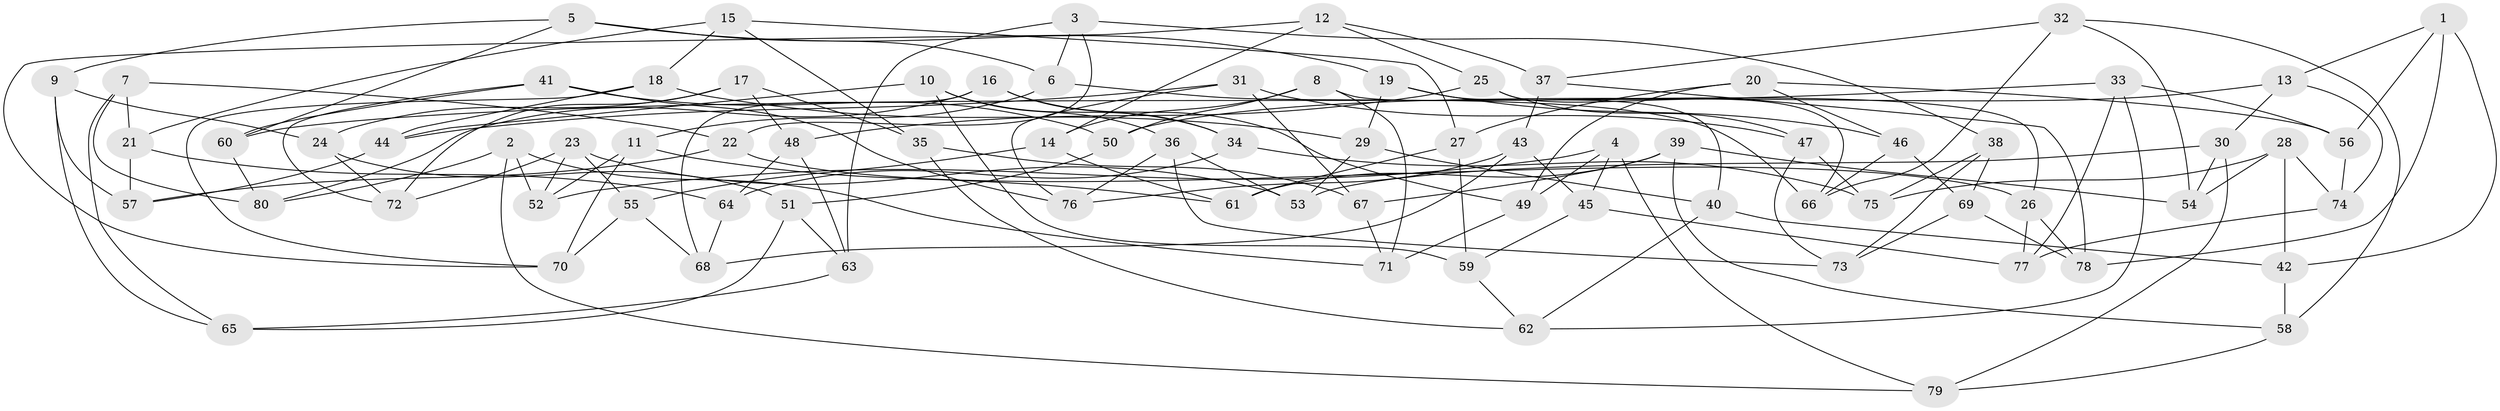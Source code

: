 // Generated by graph-tools (version 1.1) at 2025/03/03/09/25 03:03:09]
// undirected, 80 vertices, 160 edges
graph export_dot {
graph [start="1"]
  node [color=gray90,style=filled];
  1;
  2;
  3;
  4;
  5;
  6;
  7;
  8;
  9;
  10;
  11;
  12;
  13;
  14;
  15;
  16;
  17;
  18;
  19;
  20;
  21;
  22;
  23;
  24;
  25;
  26;
  27;
  28;
  29;
  30;
  31;
  32;
  33;
  34;
  35;
  36;
  37;
  38;
  39;
  40;
  41;
  42;
  43;
  44;
  45;
  46;
  47;
  48;
  49;
  50;
  51;
  52;
  53;
  54;
  55;
  56;
  57;
  58;
  59;
  60;
  61;
  62;
  63;
  64;
  65;
  66;
  67;
  68;
  69;
  70;
  71;
  72;
  73;
  74;
  75;
  76;
  77;
  78;
  79;
  80;
  1 -- 42;
  1 -- 13;
  1 -- 56;
  1 -- 78;
  2 -- 79;
  2 -- 71;
  2 -- 52;
  2 -- 80;
  3 -- 6;
  3 -- 63;
  3 -- 38;
  3 -- 22;
  4 -- 49;
  4 -- 45;
  4 -- 79;
  4 -- 52;
  5 -- 19;
  5 -- 60;
  5 -- 6;
  5 -- 9;
  6 -- 11;
  6 -- 66;
  7 -- 22;
  7 -- 80;
  7 -- 21;
  7 -- 65;
  8 -- 50;
  8 -- 71;
  8 -- 26;
  8 -- 14;
  9 -- 65;
  9 -- 57;
  9 -- 24;
  10 -- 59;
  10 -- 44;
  10 -- 34;
  10 -- 36;
  11 -- 52;
  11 -- 70;
  11 -- 61;
  12 -- 14;
  12 -- 70;
  12 -- 37;
  12 -- 25;
  13 -- 74;
  13 -- 50;
  13 -- 30;
  14 -- 61;
  14 -- 55;
  15 -- 18;
  15 -- 35;
  15 -- 21;
  15 -- 27;
  16 -- 80;
  16 -- 68;
  16 -- 49;
  16 -- 34;
  17 -- 24;
  17 -- 48;
  17 -- 72;
  17 -- 35;
  18 -- 29;
  18 -- 44;
  18 -- 70;
  19 -- 29;
  19 -- 40;
  19 -- 46;
  20 -- 27;
  20 -- 56;
  20 -- 46;
  20 -- 49;
  21 -- 64;
  21 -- 57;
  22 -- 26;
  22 -- 57;
  23 -- 55;
  23 -- 52;
  23 -- 53;
  23 -- 72;
  24 -- 51;
  24 -- 72;
  25 -- 48;
  25 -- 66;
  25 -- 47;
  26 -- 77;
  26 -- 78;
  27 -- 59;
  27 -- 61;
  28 -- 42;
  28 -- 54;
  28 -- 74;
  28 -- 75;
  29 -- 53;
  29 -- 40;
  30 -- 53;
  30 -- 79;
  30 -- 54;
  31 -- 76;
  31 -- 47;
  31 -- 44;
  31 -- 67;
  32 -- 66;
  32 -- 37;
  32 -- 58;
  32 -- 54;
  33 -- 60;
  33 -- 62;
  33 -- 77;
  33 -- 56;
  34 -- 64;
  34 -- 75;
  35 -- 62;
  35 -- 67;
  36 -- 76;
  36 -- 53;
  36 -- 73;
  37 -- 78;
  37 -- 43;
  38 -- 75;
  38 -- 73;
  38 -- 69;
  39 -- 61;
  39 -- 54;
  39 -- 58;
  39 -- 67;
  40 -- 42;
  40 -- 62;
  41 -- 72;
  41 -- 50;
  41 -- 60;
  41 -- 76;
  42 -- 58;
  43 -- 76;
  43 -- 45;
  43 -- 68;
  44 -- 57;
  45 -- 77;
  45 -- 59;
  46 -- 69;
  46 -- 66;
  47 -- 73;
  47 -- 75;
  48 -- 64;
  48 -- 63;
  49 -- 71;
  50 -- 51;
  51 -- 65;
  51 -- 63;
  55 -- 68;
  55 -- 70;
  56 -- 74;
  58 -- 79;
  59 -- 62;
  60 -- 80;
  63 -- 65;
  64 -- 68;
  67 -- 71;
  69 -- 78;
  69 -- 73;
  74 -- 77;
}
